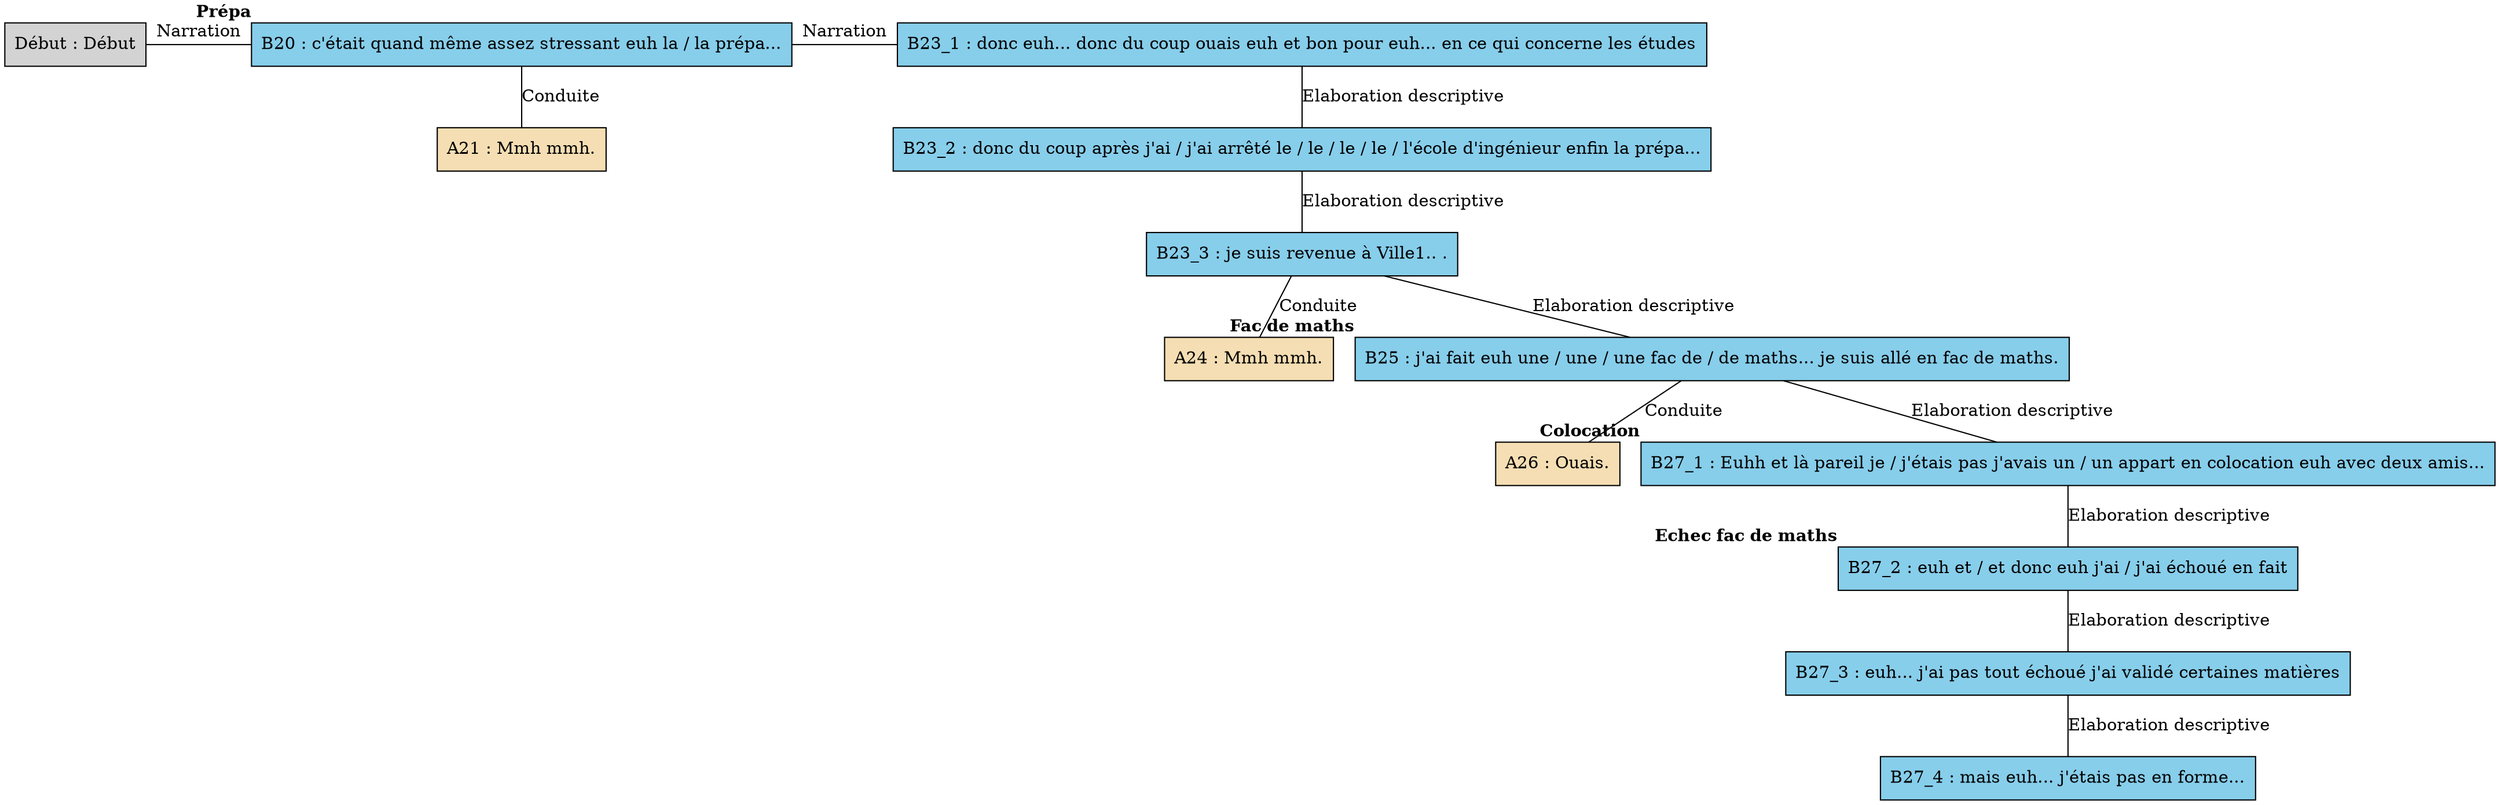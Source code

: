 digraph A04 {
	node [shape=box style=filled]
	"Début" [label="Début : Début" xlabel=""]
	B20 [label="B20 : c'était quand même assez stressant euh la / la prépa..." fillcolor=skyblue xlabel=<<B>Prépa</B>>]
	A21 [label="A21 : Mmh mmh." fillcolor=wheat xlabel=""]
	B23_1 [label="B23_1 : donc euh... donc du coup ouais euh et bon pour euh... en ce qui concerne les études" fillcolor=skyblue xlabel=""]
	B23_2 [label="B23_2 : donc du coup après j'ai / j'ai arrêté le / le / le / le / l'école d'ingénieur enfin la prépa..." fillcolor=skyblue xlabel=""]
	B23_3 [label="B23_3 : je suis revenue à Ville1.. ." fillcolor=skyblue xlabel=""]
	A24 [label="A24 : Mmh mmh." fillcolor=wheat xlabel=""]
	B25 [label="B25 : j'ai fait euh une / une / une fac de / de maths... je suis allé en fac de maths." fillcolor=skyblue xlabel=<<B>Fac de maths</B>>]
	A26 [label="A26 : Ouais." fillcolor=wheat xlabel=""]
	B27_1 [label="B27_1 : Euhh et là pareil je / j'étais pas j'avais un / un appart en colocation euh avec deux amis..." fillcolor=skyblue xlabel=<<B>Colocation</B>>]
	B27_2 [label="B27_2 : euh et / et donc euh j'ai / j'ai échoué en fait" fillcolor=skyblue xlabel=<<B>Echec fac de maths</B>>]
	B27_3 [label="B27_3 : euh... j'ai pas tout échoué j'ai validé certaines matières" fillcolor=skyblue xlabel=""]
	B27_4 [label="B27_4 : mais euh... j'étais pas en forme..." fillcolor=skyblue xlabel=""]
	{
		rank=same
		"Début"
		B20
		"Début" -> B20 [label=Narration dir=none]
	}
	B20 -> A21 [label=Conduite dir=none]
	{
		rank=same
		B20
		B23_1
		B20 -> B23_1 [label=Narration dir=none]
	}
	B23_1 -> B23_2 [label="Elaboration descriptive" dir=none]
	B23_2 -> B23_3 [label="Elaboration descriptive" dir=none]
	B23_3 -> A24 [label=Conduite dir=none]
	B23_3 -> B25 [label="Elaboration descriptive" dir=none]
	B25 -> A26 [label=Conduite dir=none]
	B25 -> B27_1 [label="Elaboration descriptive" dir=none]
	B27_2 -> B27_3 [label="Elaboration descriptive" dir=none]
	B27_1 -> B27_2 [label="Elaboration descriptive" dir=none]
	B27_3 -> B27_4 [label="Elaboration descriptive" dir=none]
}
